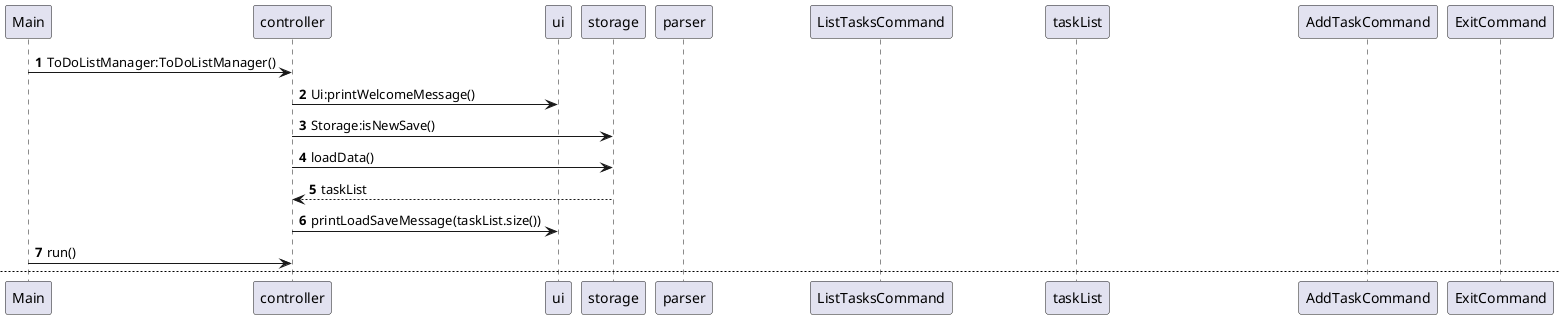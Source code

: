 @startuml
'https://plantuml.com/sequence-diagram

autonumber
Main -> controller:ToDoListManager:ToDoListManager()
controller -> ui:Ui:printWelcomeMessage()
controller -> storage:Storage:isNewSave()
controller -> storage:loadData()
controller <-- storage:taskList
controller -> ui:printLoadSaveMessage(taskList.size())
Main -> controller:run()

newpage
controller -> ui:getUserInput()
controller <-- ui:inputCommand
controller -> parser:Parser:parseCommand(inputCommand)
parser -> ListTasksCommand:ListTasksCommand()
controller <-- parser:command
controller -> ListTasksCommand:execute(taskList,ui)
ListTasksCommand -> taskList:TaskList:sortByDeadline()
ListTasksCommand -> ui:printTaskList(taskList.size(), taskList.toString())
controller -> storage:saveData(taskList)
controller -> ListTasksCommand:shouldExit()
controller <-- ListTasksCommand:isRunning

newpage
controller -> ui:getUserInput()
controller <-- ui:inputCommand
controller -> parser:Parser:parseCommand(inputCommand)
parser -> AddTaskCommand:AddTaskCommand(getArguments(splitInput, AddTaskCommand.FLAGS))
controller <-- parser:command
controller -> AddTaskCommand:execute(taskList,ui)
AddTaskCommand -> taskList:addTask(new Task(description,deadline))
AddTaskCommand <-- taskList:taskString
AddTaskCommand -> ui:printAddTaskMessage(taskString)
controller -> storage:saveData(taskList)
controller -> AddTaskCommand:shouldExit()
controller <-- AddTaskCommand:isRunning

newpage
controller -> ui:getUserInput()
controller <-- ui:inputCommand
controller -> parser:Parser:parseCommand(inputCommand)
parser -> ExitCommand
controller <-- parser:command
controller -> ExitCommand:execute(taskList,ui)
ExitCommand -> ui:printGoodbyeMessage()
controller -> storage:saveData(taskList)
controller -> ExitCommand:shouldExit()
controller <-- ExitCommand:isRunning
controller -> ui:close()
Main <-- controller
@enduml